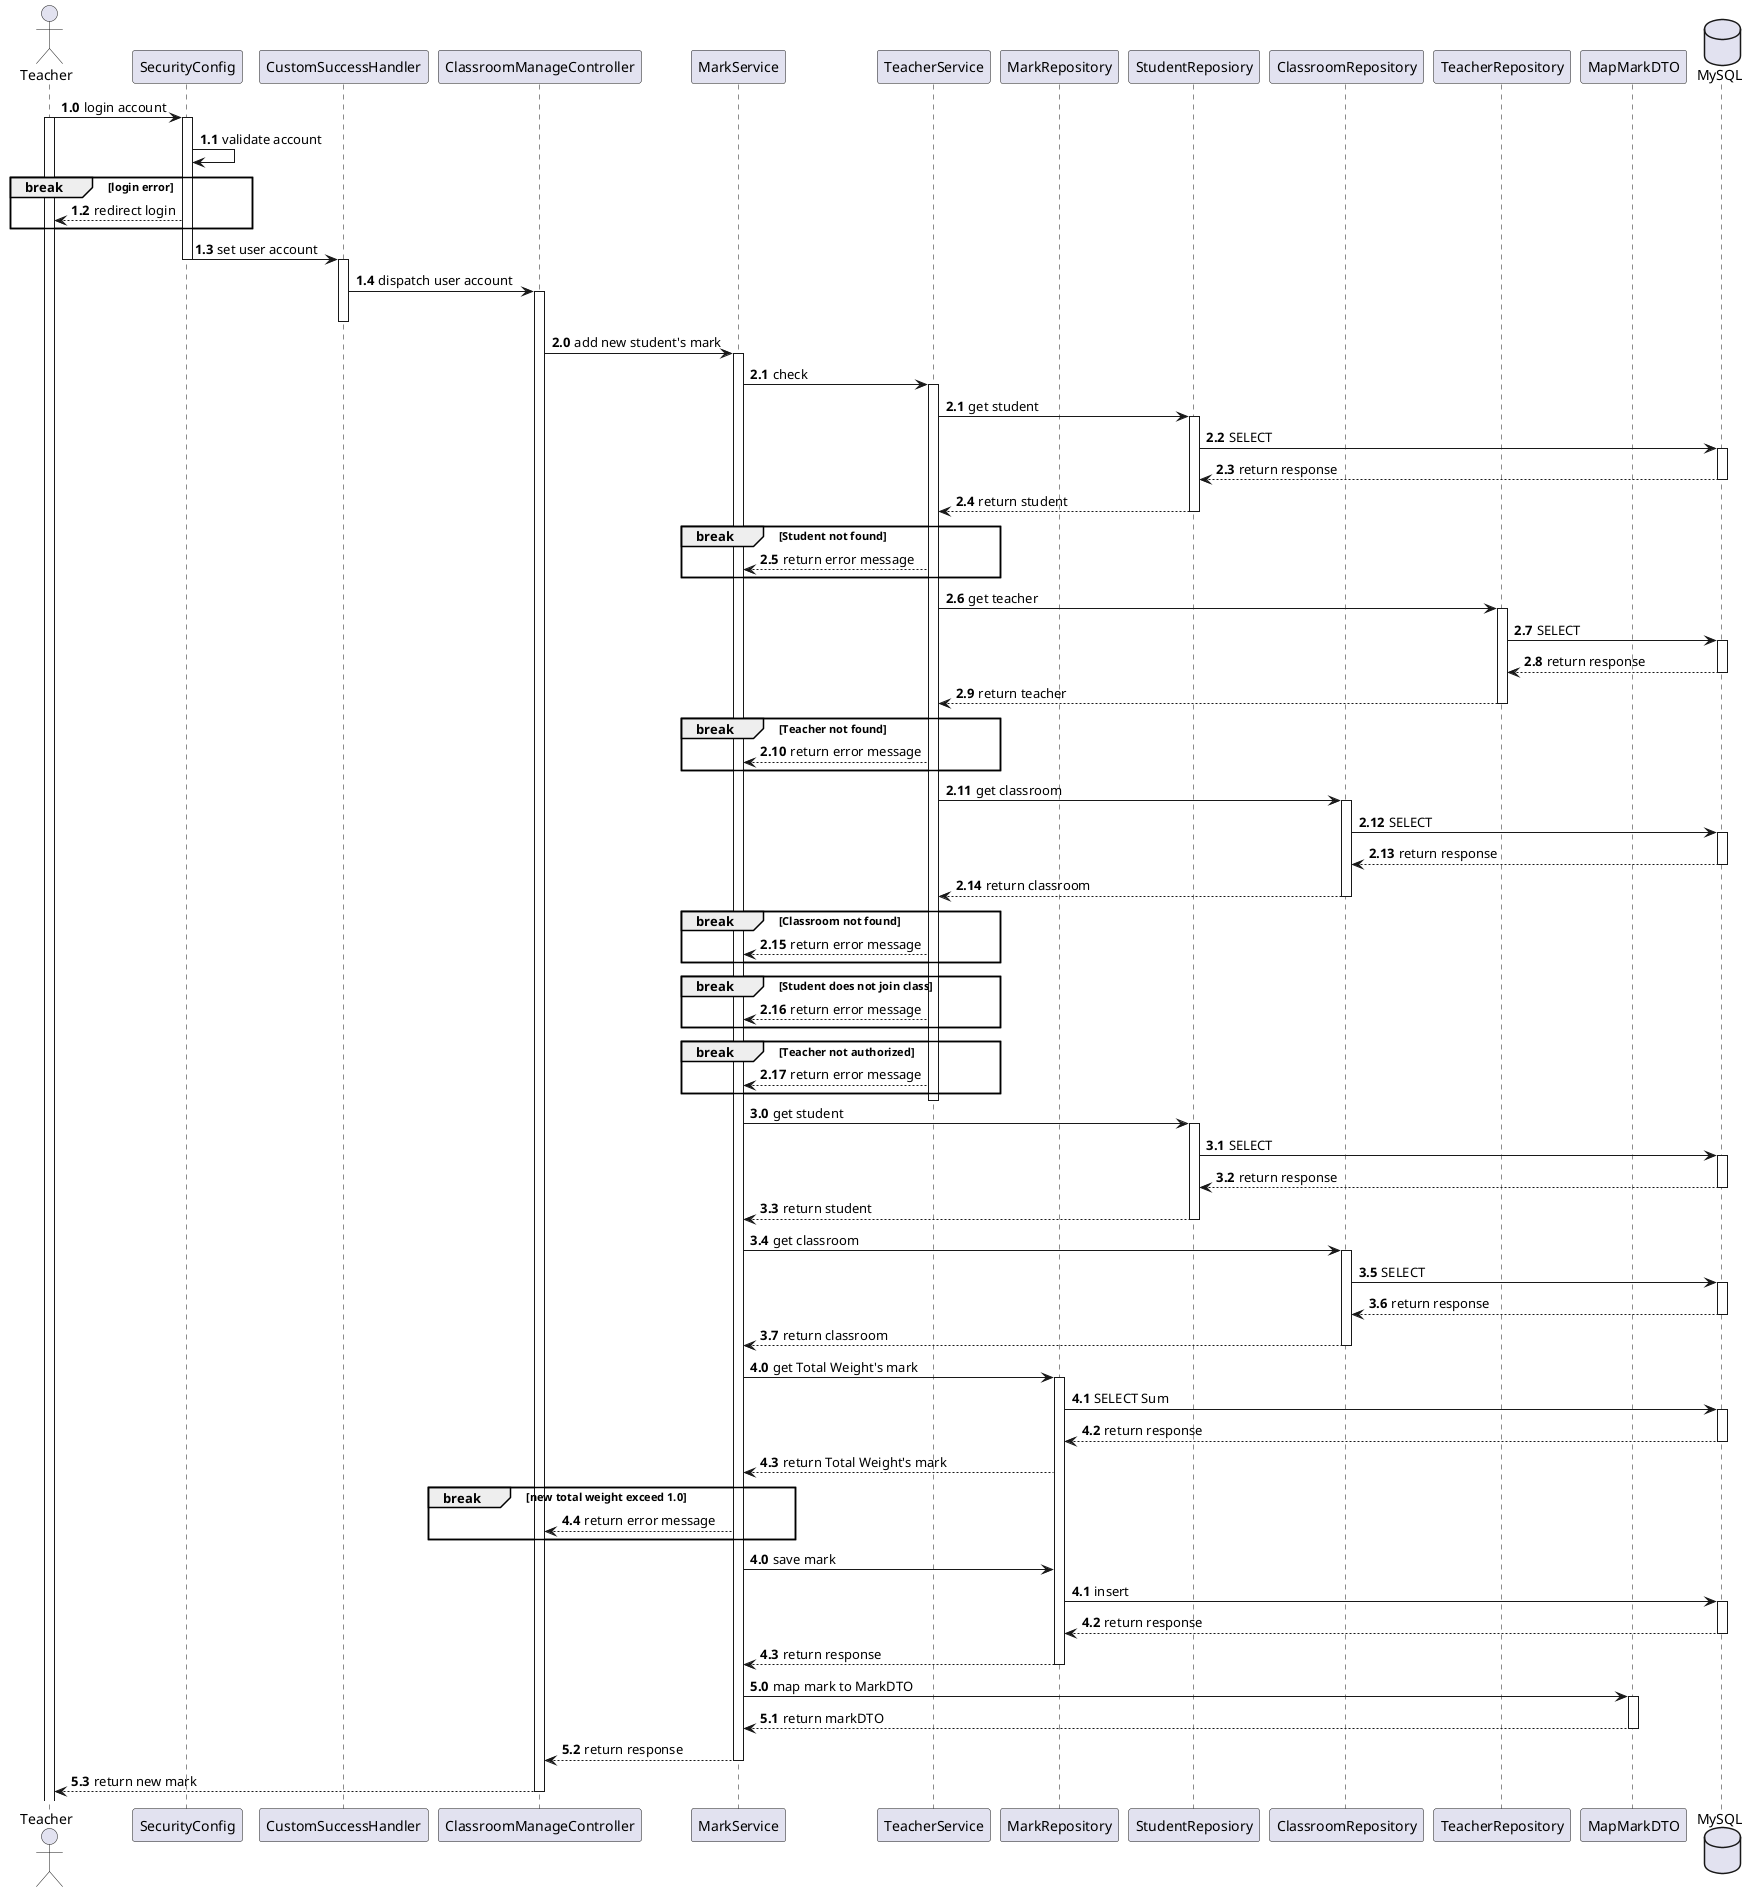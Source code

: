 @startuml
Actor Teacher
participant SecurityConfig
participant CustomSuccessHandler
participant ClassroomManageController
participant MarkService
participant TeacherService
participant MarkRepository
participant StudentReposiory
participant ClassroomRepository
participant TeacherRepository
participant MapMarkDTO
database MySQL

autonumber 1.0
Teacher -> SecurityConfig: login account

activate Teacher
activate SecurityConfig
autonumber 1.1
SecurityConfig -> SecurityConfig: validate account
break login error
SecurityConfig --> Teacher: redirect login
end
SecurityConfig -> CustomSuccessHandler: set user account
deactivate SecurityConfig
activate CustomSuccessHandler
CustomSuccessHandler -> ClassroomManageController: dispatch user account
activate ClassroomManageController
deactivate CustomSuccessHandler

autonumber 2.0
ClassroomManageController -> MarkService: add new student's mark
activate MarkService
MarkService -> TeacherService: check
activate TeacherService
autonumber 2.1

    TeacherService ->StudentReposiory: get student
                 activate StudentReposiory
                 StudentReposiory -> MySQL: SELECT
                 activate MySQL
                 MySQL --> StudentReposiory: return response
                 deactivate MySQL
                 StudentReposiory --> TeacherService: return student
                 deactivate StudentReposiory
                 break Student not found
                 TeacherService --> MarkService: return error message
                 end
                 TeacherService ->TeacherRepository: get teacher
                         activate TeacherRepository
                         TeacherRepository -> MySQL: SELECT
                         activate MySQL
                         MySQL --> TeacherRepository: return response
                         deactivate MySQL
                         TeacherRepository --> TeacherService: return teacher
                         deactivate TeacherRepository
                 break Teacher not found
                 TeacherService --> MarkService: return error message
                 end
                 TeacherService -> ClassroomRepository: get classroom
                         activate ClassroomRepository
                         ClassroomRepository -> MySQL: SELECT
                         activate MySQL
                         MySQL --> ClassroomRepository: return response
                         deactivate MySQL
                         ClassroomRepository --> TeacherService: return classroom
                         deactivate ClassroomRepository
                 break Classroom not found
                 TeacherService --> MarkService: return error message
                 end
break Student does not join class
TeacherService --> MarkService: return error message
end
break Teacher not authorized
TeacherService --> MarkService: return error message
end
deactivate TeacherService

autonumber 3.0
MarkService ->StudentReposiory: get student
                 activate StudentReposiory
                 StudentReposiory -> MySQL: SELECT
                 activate MySQL
                 MySQL --> StudentReposiory: return response
                 deactivate MySQL
                 StudentReposiory --> MarkService: return student
                 deactivate StudentReposiory
MarkService -> ClassroomRepository: get classroom
                         activate ClassroomRepository
                         ClassroomRepository -> MySQL: SELECT
                         activate MySQL
                         MySQL --> ClassroomRepository: return response
                         deactivate MySQL
                         ClassroomRepository --> MarkService: return classroom
                         deactivate ClassroomRepository



autonumber 4.0
MarkService -> MarkRepository: get Total Weight's mark
activate MarkRepository
MarkRepository -> MySQL: SELECT Sum
activate MySQL
MySQL --> MarkRepository: return response
deactivate MySQL
MarkRepository --> MarkService: return Total Weight's mark
break new total weight exceed 1.0
MarkService --> ClassroomManageController: return error message
end
autonumber 4.0
MarkService -> MarkRepository: save mark
MarkRepository -> MySQL: insert
activate MySQL
MySQL --> MarkRepository: return response
deactivate MySQL
MarkRepository --> MarkService: return response
deactivate MarkRepository

autonumber 5.0
MarkService -> MapMarkDTO : map mark to MarkDTO
activate MapMarkDTO
MapMarkDTO --> MarkService: return markDTO
deactivate MapMarkDTO

MarkService --> ClassroomManageController: return response
deactivate MarkService
ClassroomManageController --> Teacher: return new mark
deactivate ClassroomManageController
@enduml